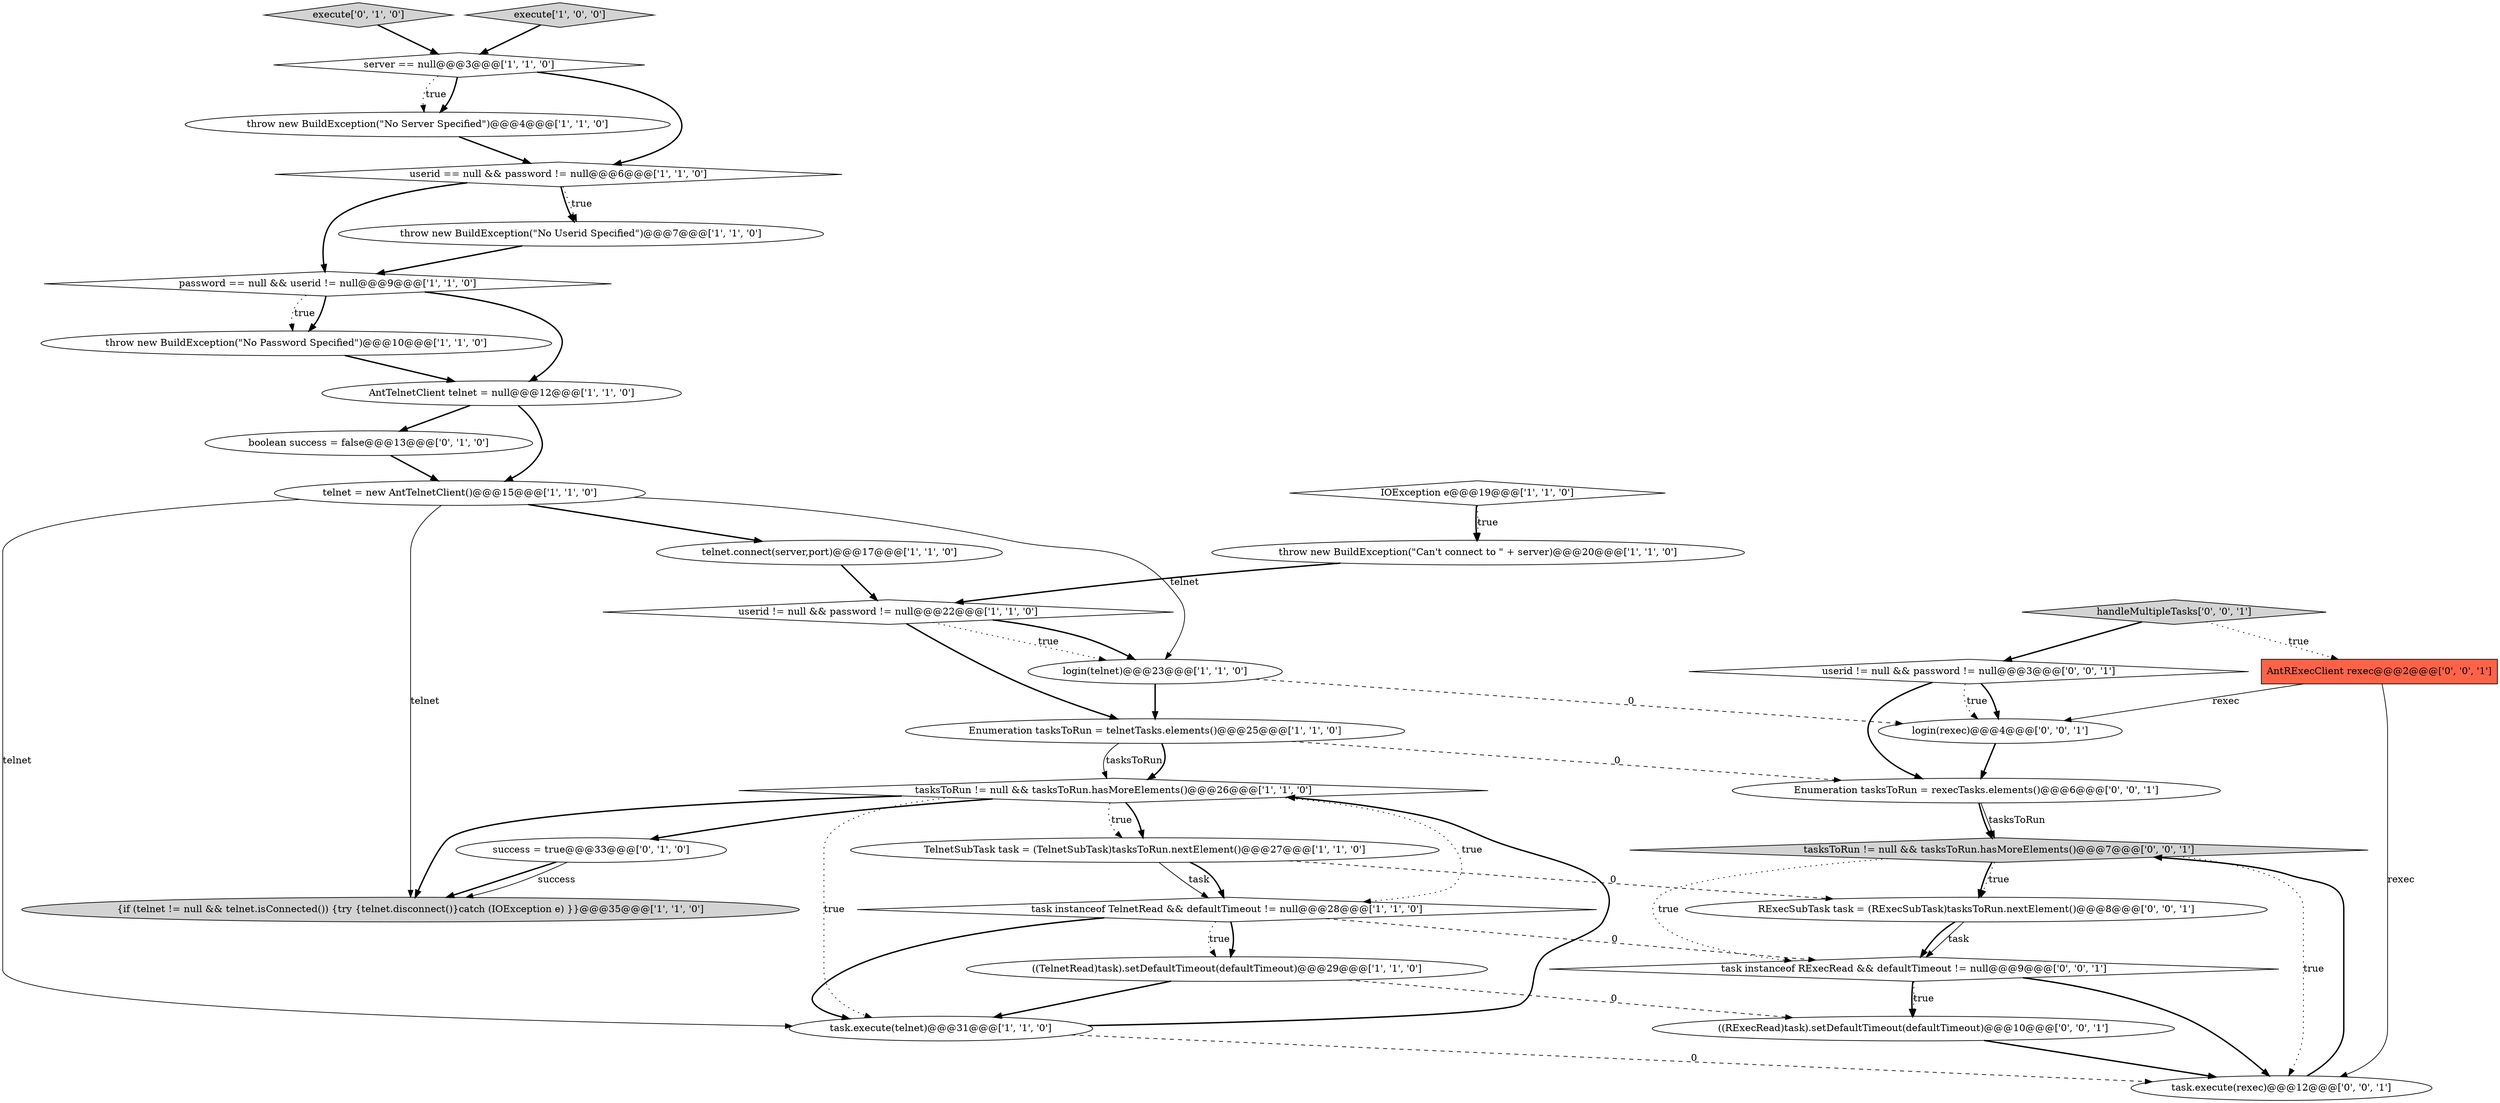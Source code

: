 digraph {
8 [style = filled, label = "userid != null && password != null@@@22@@@['1', '1', '0']", fillcolor = white, shape = diamond image = "AAA0AAABBB1BBB"];
3 [style = filled, label = "telnet.connect(server,port)@@@17@@@['1', '1', '0']", fillcolor = white, shape = ellipse image = "AAA0AAABBB1BBB"];
9 [style = filled, label = "throw new BuildException(\"No Password Specified\")@@@10@@@['1', '1', '0']", fillcolor = white, shape = ellipse image = "AAA0AAABBB1BBB"];
23 [style = filled, label = "boolean success = false@@@13@@@['0', '1', '0']", fillcolor = white, shape = ellipse image = "AAA1AAABBB2BBB"];
12 [style = filled, label = "throw new BuildException(\"No Server Specified\")@@@4@@@['1', '1', '0']", fillcolor = white, shape = ellipse image = "AAA0AAABBB1BBB"];
29 [style = filled, label = "Enumeration tasksToRun = rexecTasks.elements()@@@6@@@['0', '0', '1']", fillcolor = white, shape = ellipse image = "AAA0AAABBB3BBB"];
20 [style = filled, label = "userid == null && password != null@@@6@@@['1', '1', '0']", fillcolor = white, shape = diamond image = "AAA0AAABBB1BBB"];
26 [style = filled, label = "task instanceof RExecRead && defaultTimeout != null@@@9@@@['0', '0', '1']", fillcolor = white, shape = diamond image = "AAA0AAABBB3BBB"];
2 [style = filled, label = "throw new BuildException(\"Can't connect to \" + server)@@@20@@@['1', '1', '0']", fillcolor = white, shape = ellipse image = "AAA0AAABBB1BBB"];
7 [style = filled, label = "tasksToRun != null && tasksToRun.hasMoreElements()@@@26@@@['1', '1', '0']", fillcolor = white, shape = diamond image = "AAA0AAABBB1BBB"];
5 [style = filled, label = "AntTelnetClient telnet = null@@@12@@@['1', '1', '0']", fillcolor = white, shape = ellipse image = "AAA0AAABBB1BBB"];
15 [style = filled, label = "task.execute(telnet)@@@31@@@['1', '1', '0']", fillcolor = white, shape = ellipse image = "AAA0AAABBB1BBB"];
16 [style = filled, label = "{if (telnet != null && telnet.isConnected()) {try {telnet.disconnect()}catch (IOException e) }}@@@35@@@['1', '1', '0']", fillcolor = lightgray, shape = ellipse image = "AAA0AAABBB1BBB"];
22 [style = filled, label = "execute['0', '1', '0']", fillcolor = lightgray, shape = diamond image = "AAA0AAABBB2BBB"];
19 [style = filled, label = "password == null && userid != null@@@9@@@['1', '1', '0']", fillcolor = white, shape = diamond image = "AAA0AAABBB1BBB"];
18 [style = filled, label = "throw new BuildException(\"No Userid Specified\")@@@7@@@['1', '1', '0']", fillcolor = white, shape = ellipse image = "AAA0AAABBB1BBB"];
31 [style = filled, label = "login(rexec)@@@4@@@['0', '0', '1']", fillcolor = white, shape = ellipse image = "AAA0AAABBB3BBB"];
13 [style = filled, label = "server == null@@@3@@@['1', '1', '0']", fillcolor = white, shape = diamond image = "AAA0AAABBB1BBB"];
32 [style = filled, label = "RExecSubTask task = (RExecSubTask)tasksToRun.nextElement()@@@8@@@['0', '0', '1']", fillcolor = white, shape = ellipse image = "AAA0AAABBB3BBB"];
10 [style = filled, label = "TelnetSubTask task = (TelnetSubTask)tasksToRun.nextElement()@@@27@@@['1', '1', '0']", fillcolor = white, shape = ellipse image = "AAA0AAABBB1BBB"];
24 [style = filled, label = "handleMultipleTasks['0', '0', '1']", fillcolor = lightgray, shape = diamond image = "AAA0AAABBB3BBB"];
0 [style = filled, label = "task instanceof TelnetRead && defaultTimeout != null@@@28@@@['1', '1', '0']", fillcolor = white, shape = diamond image = "AAA0AAABBB1BBB"];
25 [style = filled, label = "AntRExecClient rexec@@@2@@@['0', '0', '1']", fillcolor = tomato, shape = box image = "AAA0AAABBB3BBB"];
33 [style = filled, label = "task.execute(rexec)@@@12@@@['0', '0', '1']", fillcolor = white, shape = ellipse image = "AAA0AAABBB3BBB"];
27 [style = filled, label = "((RExecRead)task).setDefaultTimeout(defaultTimeout)@@@10@@@['0', '0', '1']", fillcolor = white, shape = ellipse image = "AAA0AAABBB3BBB"];
28 [style = filled, label = "userid != null && password != null@@@3@@@['0', '0', '1']", fillcolor = white, shape = diamond image = "AAA0AAABBB3BBB"];
6 [style = filled, label = "((TelnetRead)task).setDefaultTimeout(defaultTimeout)@@@29@@@['1', '1', '0']", fillcolor = white, shape = ellipse image = "AAA0AAABBB1BBB"];
11 [style = filled, label = "telnet = new AntTelnetClient()@@@15@@@['1', '1', '0']", fillcolor = white, shape = ellipse image = "AAA0AAABBB1BBB"];
30 [style = filled, label = "tasksToRun != null && tasksToRun.hasMoreElements()@@@7@@@['0', '0', '1']", fillcolor = lightgray, shape = diamond image = "AAA0AAABBB3BBB"];
1 [style = filled, label = "execute['1', '0', '0']", fillcolor = lightgray, shape = diamond image = "AAA0AAABBB1BBB"];
14 [style = filled, label = "IOException e@@@19@@@['1', '1', '0']", fillcolor = white, shape = diamond image = "AAA0AAABBB1BBB"];
17 [style = filled, label = "login(telnet)@@@23@@@['1', '1', '0']", fillcolor = white, shape = ellipse image = "AAA0AAABBB1BBB"];
4 [style = filled, label = "Enumeration tasksToRun = telnetTasks.elements()@@@25@@@['1', '1', '0']", fillcolor = white, shape = ellipse image = "AAA0AAABBB1BBB"];
21 [style = filled, label = "success = true@@@33@@@['0', '1', '0']", fillcolor = white, shape = ellipse image = "AAA1AAABBB2BBB"];
0->6 [style = bold, label=""];
28->31 [style = bold, label=""];
29->30 [style = bold, label=""];
4->7 [style = solid, label="tasksToRun"];
11->3 [style = bold, label=""];
10->32 [style = dashed, label="0"];
4->29 [style = dashed, label="0"];
0->6 [style = dotted, label="true"];
0->26 [style = dashed, label="0"];
11->17 [style = solid, label="telnet"];
27->33 [style = bold, label=""];
4->7 [style = bold, label=""];
19->9 [style = bold, label=""];
32->26 [style = solid, label="task"];
8->4 [style = bold, label=""];
19->5 [style = bold, label=""];
28->31 [style = dotted, label="true"];
6->15 [style = bold, label=""];
7->10 [style = bold, label=""];
11->16 [style = solid, label="telnet"];
30->33 [style = dotted, label="true"];
20->18 [style = dotted, label="true"];
20->18 [style = bold, label=""];
7->10 [style = dotted, label="true"];
21->16 [style = bold, label=""];
7->16 [style = bold, label=""];
21->16 [style = solid, label="success"];
26->33 [style = bold, label=""];
23->11 [style = bold, label=""];
19->9 [style = dotted, label="true"];
8->17 [style = bold, label=""];
15->7 [style = bold, label=""];
7->21 [style = bold, label=""];
26->27 [style = bold, label=""];
11->15 [style = solid, label="telnet"];
29->30 [style = solid, label="tasksToRun"];
2->8 [style = bold, label=""];
20->19 [style = bold, label=""];
30->32 [style = dotted, label="true"];
32->26 [style = bold, label=""];
17->4 [style = bold, label=""];
13->12 [style = bold, label=""];
33->30 [style = bold, label=""];
0->15 [style = bold, label=""];
10->0 [style = solid, label="task"];
22->13 [style = bold, label=""];
25->33 [style = solid, label="rexec"];
18->19 [style = bold, label=""];
5->11 [style = bold, label=""];
5->23 [style = bold, label=""];
7->15 [style = dotted, label="true"];
30->32 [style = bold, label=""];
30->26 [style = dotted, label="true"];
3->8 [style = bold, label=""];
12->20 [style = bold, label=""];
14->2 [style = dotted, label="true"];
14->2 [style = bold, label=""];
7->0 [style = dotted, label="true"];
24->25 [style = dotted, label="true"];
25->31 [style = solid, label="rexec"];
31->29 [style = bold, label=""];
26->27 [style = dotted, label="true"];
13->20 [style = bold, label=""];
24->28 [style = bold, label=""];
6->27 [style = dashed, label="0"];
13->12 [style = dotted, label="true"];
17->31 [style = dashed, label="0"];
9->5 [style = bold, label=""];
8->17 [style = dotted, label="true"];
10->0 [style = bold, label=""];
28->29 [style = bold, label=""];
15->33 [style = dashed, label="0"];
1->13 [style = bold, label=""];
}
